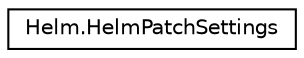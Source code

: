 digraph "Graphical Class Hierarchy"
{
  edge [fontname="Helvetica",fontsize="10",labelfontname="Helvetica",labelfontsize="10"];
  node [fontname="Helvetica",fontsize="10",shape=record];
  rankdir="LR";
  Node0 [label="Helm.HelmPatchSettings",height=0.2,width=0.4,color="black", fillcolor="white", style="filled",URL="$class_helm_1_1_helm_patch_settings.html",tooltip="Part of Helm native synthesizer patch loading. The parameters that control how the synth sounds are l..."];
}
